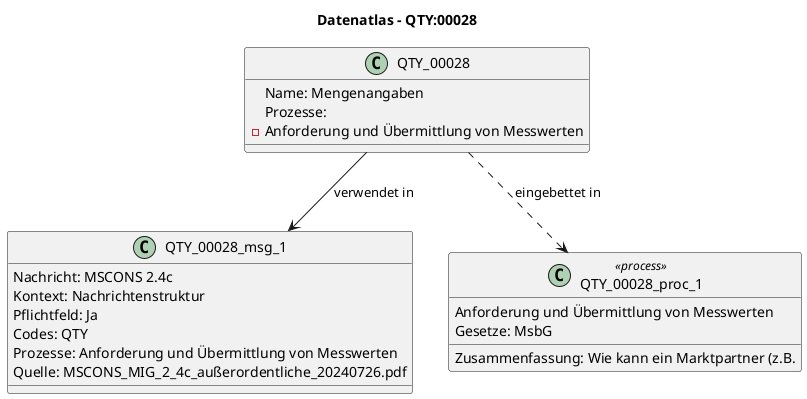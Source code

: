 @startuml
title Datenatlas – QTY:00028
class QTY_00028 {
  Name: Mengenangaben
  Prozesse:
    - Anforderung und Übermittlung von Messwerten
}
class QTY_00028_msg_1 {
  Nachricht: MSCONS 2.4c
  Kontext: Nachrichtenstruktur
  Pflichtfeld: Ja
  Codes: QTY
  Prozesse: Anforderung und Übermittlung von Messwerten
  Quelle: MSCONS_MIG_2_4c_außerordentliche_20240726.pdf
}
QTY_00028 --> QTY_00028_msg_1 : verwendet in
class QTY_00028_proc_1 <<process>> {
  Anforderung und Übermittlung von Messwerten
  Gesetze: MsbG
  Zusammenfassung: Wie kann ein Marktpartner (z.B.
}
QTY_00028 ..> QTY_00028_proc_1 : eingebettet in
@enduml
